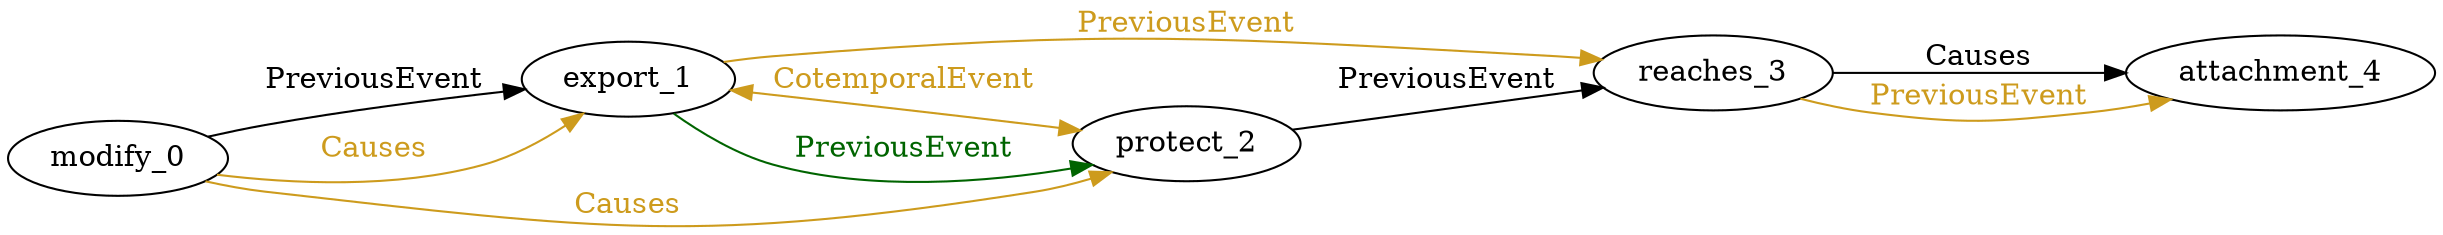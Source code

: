 digraph finite_state_machine { 
	rankdir=LR;
	size="50,50";
node0 [label = "modify_0"]
node1 [label = "export_1"]
node2 [label = "protect_2"]
node3 [label = "reaches_3"]
node4 [label = "attachment_4"]
node0 -> node1 [ label = "PreviousEvent" fontcolor="black"  color = "Black"];
node0 -> node1 [ label = "Causes" fontcolor="goldenrod3"  color = "goldenrod3"];
node0 -> node2 [ label = "Causes" fontcolor="goldenrod3"  color = "goldenrod3"];
node1 -> node2 [ label = "CotemporalEvent" fontcolor="goldenrod3" dir = "both" color = "goldenrod3"];
node1 -> node3 [ label = "PreviousEvent" fontcolor="goldenrod3"  color = "goldenrod3"];
node2 -> node3 [ label = "PreviousEvent" fontcolor="black"  color = "Black"];
node3 -> node4 [ label = "Causes" fontcolor="black"  color = "Black"];
node3 -> node4 [ label = "PreviousEvent" fontcolor="goldenrod3"  color = "goldenrod3"];
node1 -> node2 [ label = "PreviousEvent" fontcolor="darkgreen"  color = "darkgreen"];
}